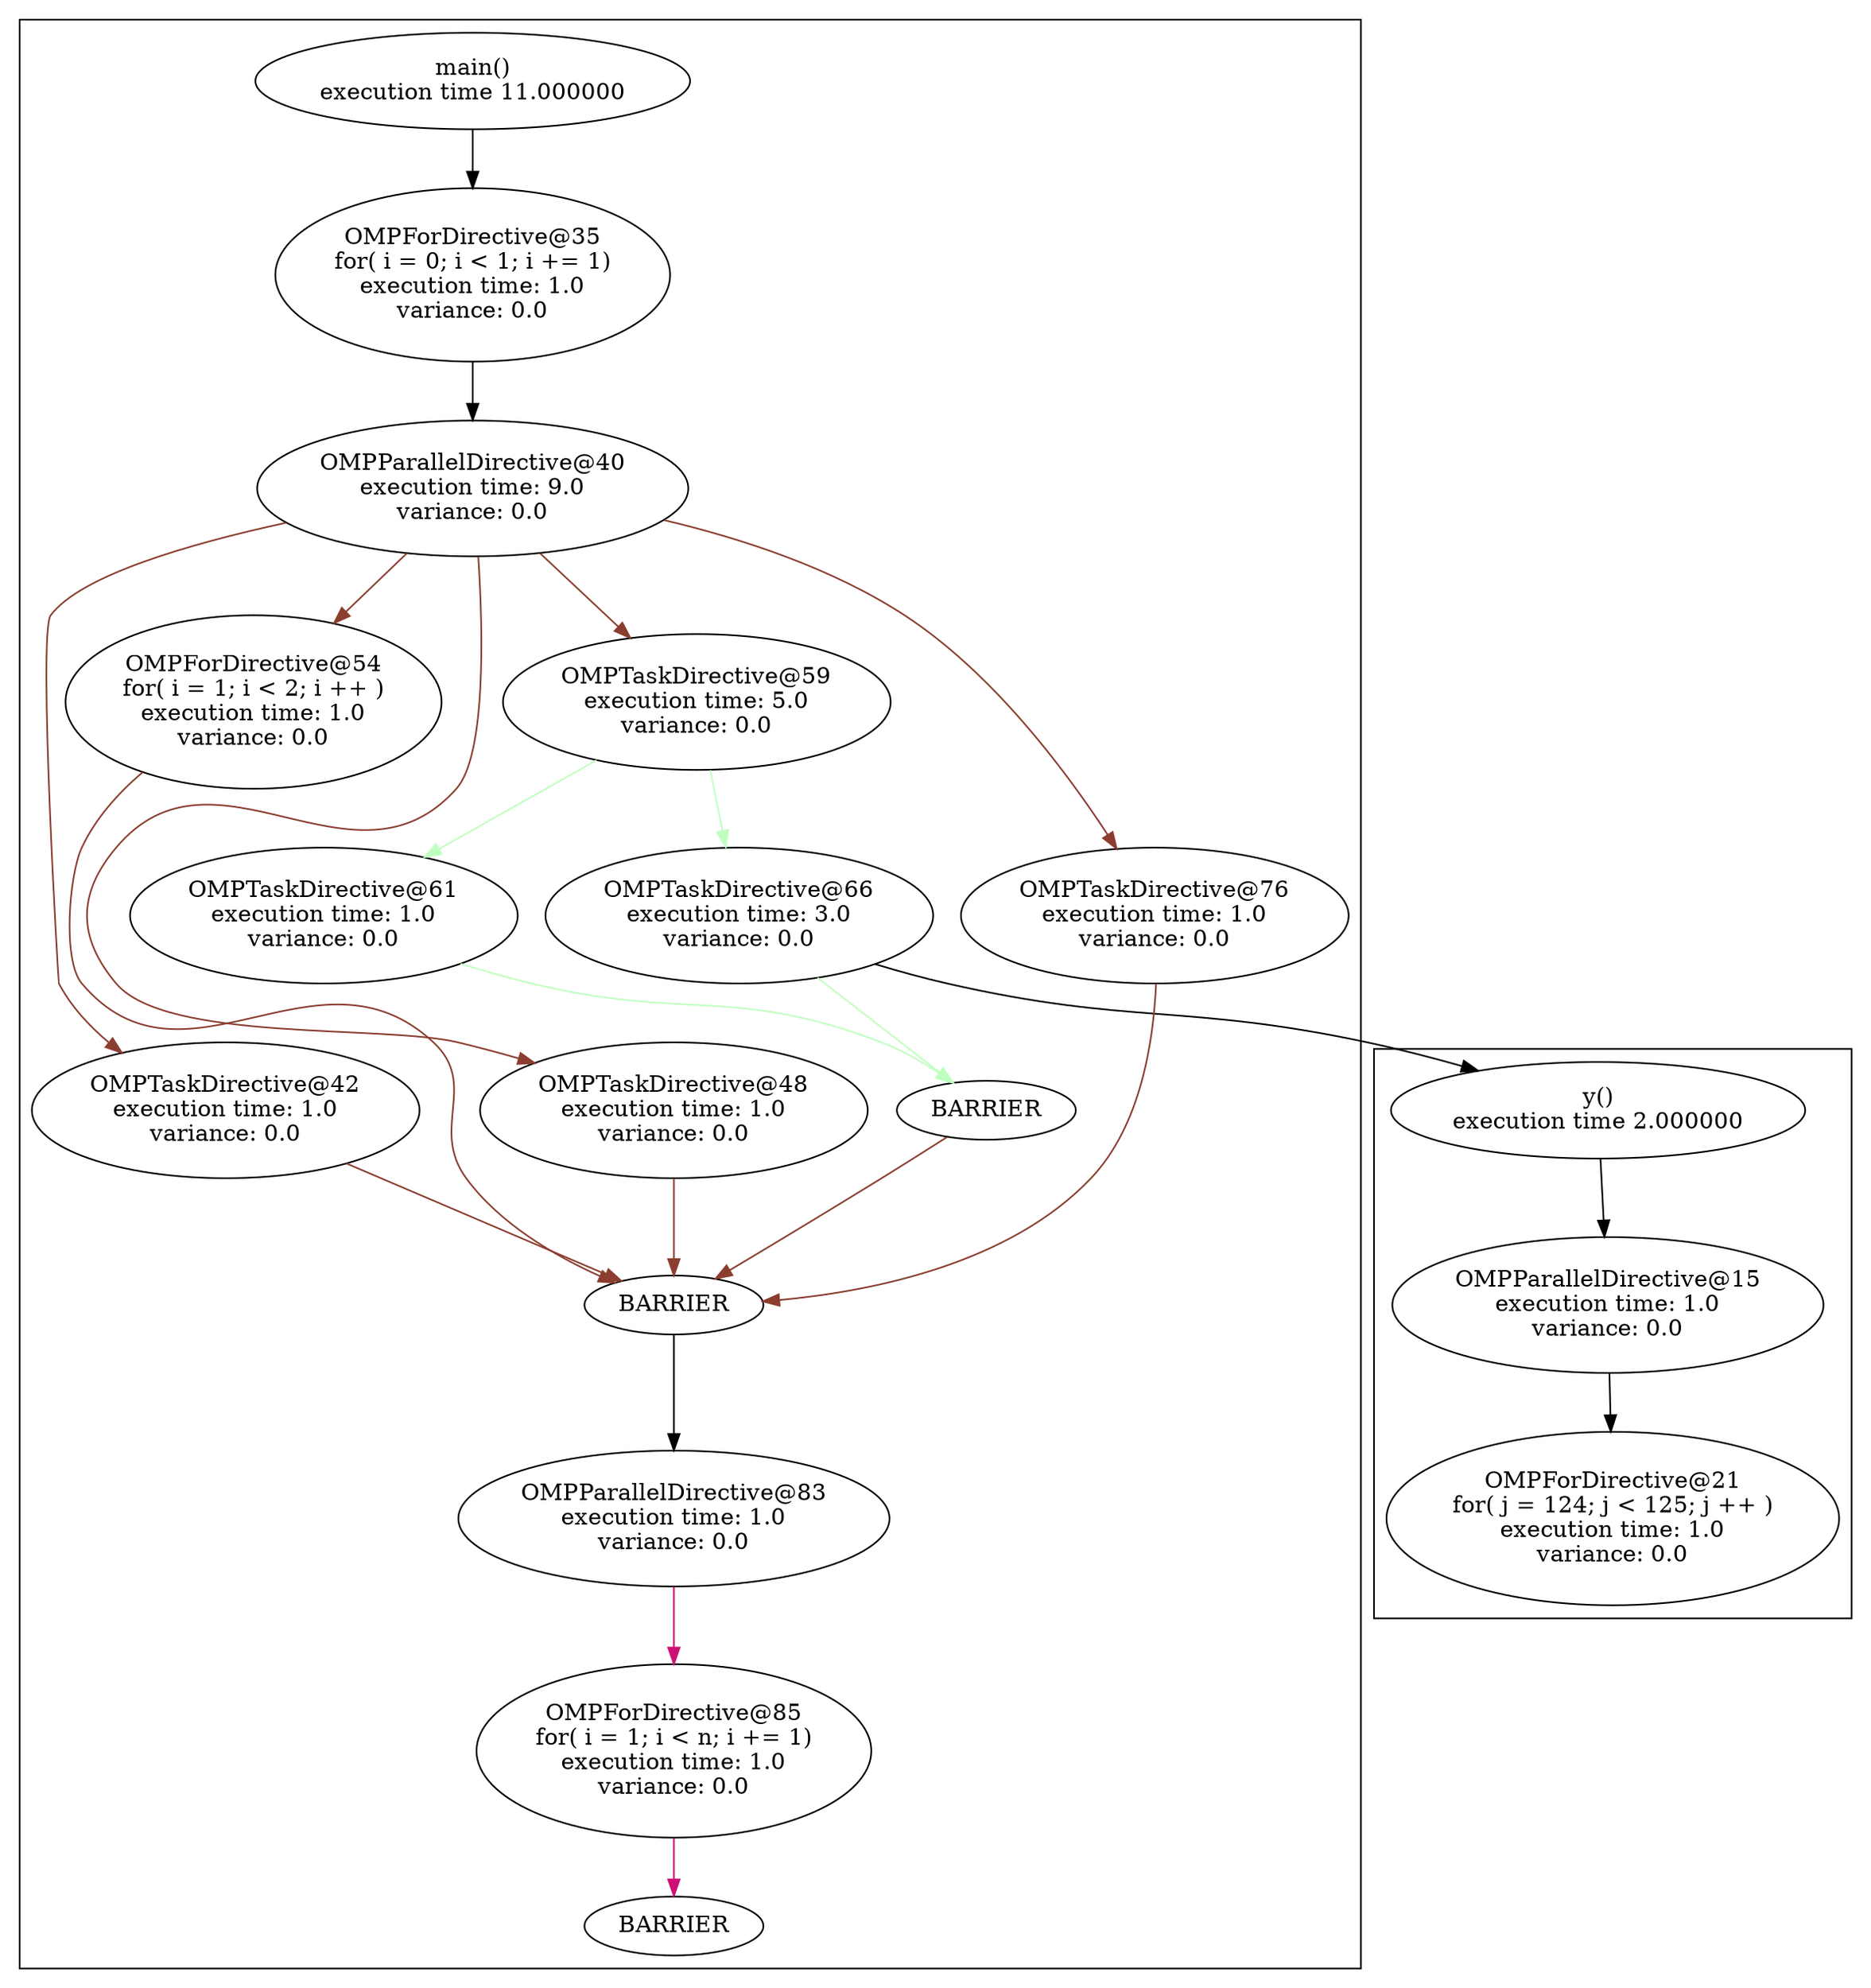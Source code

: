 digraph G {
	graph [bb="0,0,1032,1212",
		compound=true
	];
	node [label="\N"];
	subgraph cluster_0 {
		graph [bb="770,222,1024,572"];
		9		 [height=0.8171,
			label="y()\nexecution time 2.000000",
			pos="892,534",
			root=9,
			width=3.0342];
		15		 [height=1.1471,
			label="OMPParallelDirective@15\nexecution time: 1.0\nvariance: 0.0",
			pos="897,414",
			root=9,
			width=3.2896];
		9 -> 15		 [pos="e,895.29,455.34 893.21,504.44 893.71,492.7 894.3,478.74 894.86,465.39"];
		21		 [height=1.4771,
			label="OMPForDirective@21\nfor( j = 124; j < 125; j ++ )\nexecution time: 1.0\nvariance: 0.0",
			pos="897,283",
			root=9,
			width=3.257];
		15 -> 21		 [pos="e,897,336.64 897,372.54 897,364.36 897,355.58 897,346.84"];
	}
	subgraph cluster_1 {
		graph [bb="8,8,762,1204"];
		59		 [height=1.1471,
			label="OMPTaskDirective@59\nexecution time: 5.0\nvariance: 0.0",
			pos="385,785",
			root=28,
			width=2.9745];
		61		 [height=1.1471,
			label="OMPTaskDirective@61\nexecution time: 1.0\nvariance: 0.0",
			pos="183,654",
			root=28,
			width=2.9745];
		59 -> 61		 [color=darkseagreen1,
			pos="e,237.5,689.8 330.6,749.26 304.56,732.63 273.22,712.61 246.13,695.32"];
		66		 [height=1.1471,
			label="OMPTaskDirective@66\nexecution time: 3.0\nvariance: 0.0",
			pos="415,654",
			root=28,
			width=2.9745];
		59 -> 66		 [color=darkseagreen1,
			pos="e,405.62,695.32 394.41,743.54 397.23,731.41 400.36,717.96 403.31,705.28"];
		48		 [height=1.1471,
			label="OMPTaskDirective@48\nexecution time: 1.0\nvariance: 0.0",
			pos="375,534",
			root=28,
			width=2.9745];
		"40_end"		 [height=0.5,
			label=BARRIER,
			pos="375,414",
			root=28,
			width=1.4568];
		48 -> "40_end"		 [color=coral4,
			pos="e,375,432.29 375,492.39 375,475.87 375,457.21 375,442.35"];
		76		 [height=1.1471,
			label="OMPTaskDirective@76\nexecution time: 1.0\nvariance: 0.0",
			pos="647,654",
			root=28,
			width=2.9745];
		76 -> "40_end"		 [color=coral4,
			pos="e,426.93,417.06 649.42,612.62 649.35,576.67 643.42,524.83 614,492 569.18,441.98 491.74,424.28 437.18,418.11"];
		"59_end"		 [height=0.5,
			label=BARRIER,
			pos="553,534",
			root=28,
			width=1.4568];
		"59_end" -> "40_end"		 [color=coral4,
			pos="e,397.99,430.24 529.73,517.57 498.19,496.67 441.78,459.27 406.49,435.87"];
		28		 [height=0.8171,
			label="main()\nexecution time 11.000000",
			pos="259,1166",
			root=28,
			width=3.1674];
		35		 [height=1.4771,
			label="OMPForDirective@35\nfor( i = 0; i < 1; i += 1)\nexecution time: 1.0\nvariance: 0.0",
			pos="259,1047",
			root=28,
			width=2.8425];
		28 -> 35		 [pos="e,259,1100.5 259,1136.4 259,1128.5 259,1119.7 259,1110.7"];
		42		 [height=1.1471,
			label="OMPTaskDirective@42\nexecution time: 1.0\nvariance: 0.0",
			pos="123,534",
			root=28,
			width=2.9745];
		42 -> "40_end"		 [color=coral4,
			pos="e,345.15,428.98 189.87,501.69 236.38,479.91 296.79,451.62 335.73,433.39"];
		40		 [height=1.1471,
			label="OMPParallelDirective@40\nexecution time: 9.0\nvariance: 0.0",
			pos="259,916",
			root=28,
			width=3.2896];
		40 -> 59		 [color=coral4,
			pos="e,347.9,823.98 296.46,876.65 310.3,862.48 326.12,846.29 340.52,831.54"];
		40 -> 48		 [color=coral4,
			pos="e,298.02,562.83 262.32,874.67 265.31,827.29 266.84,752.54 249,732 194.94,669.74 119.34,759.71 67,696 43.301,667.15 43.227,640.79 \
67,612 120.89,546.74 172.17,597.63 254,576 265.22,573.03 276.92,569.56 288.42,565.93"];
		40 -> 76		 [color=coral4,
			pos="e,625.03,694.66 363.05,896.12 408.23,884.47 460.05,866.18 501,838 552.11,802.83 594.17,744.54 619.81,703.2"];
		40 -> 42		 [color=coral4,
			pos="e,67.684,569.43 144.44,905.16 100.36,895.13 54.134,875.59 27,838 18.974,826.88 31.534,612.95 32,612 38.578,598.56 48.701,586.57 \
59.841,576.28"];
		54		 [height=1.4771,
			label="OMPForDirective@54\nfor( i = 1; i < 2; i ++ )\nexecution time: 1.0\nvariance: 0.0",
			pos="138,785",
			root=28,
			width=2.8384];
		40 -> 54		 [color=coral4,
			pos="e,182.19,833.11 223.02,876.65 212.41,865.33 200.58,852.72 189.2,840.59"];
		61 -> "59_end"		 [color=darkseagreen1,
			pos="e,533.48,550.85 258.28,624.5 271.73,619.95 285.7,615.58 299,612 382.85,589.47 410.53,608.59 491,576 502.96,571.16 515.04,563.84 \
525.31,556.72"];
		35 -> 40		 [pos="e,259,957.55 259,993.53 259,985 259,976.18 259,967.69"];
		66 -> "59_end"		 [color=darkseagreen1,
			pos="e,534.43,550.88 458.29,615.99 480.69,596.83 507.33,574.05 526.63,557.54"];
		54 -> "40_end"		 [color=coral4,
			pos="e,342.74,428.25 79.095,741.33 65.708,728.42 53.295,713.07 46,696 38.665,678.83 34.072,626.36 46,612 101.76,544.88 175.8,636.16 239,\
576 266.8,549.54 237.04,523.47 259,492 277.54,465.43 308.47,445.57 333.73,432.69"];
		83		 [height=1.1471,
			label="OMPParallelDirective@83\nexecution time: 1.0\nvariance: 0.0",
			pos="375,283",
			root=28,
			width=3.2896];
		85		 [height=1.4771,
			label="OMPForDirective@85\nfor( i = 1; i < n; i += 1)\nexecution time: 1.0\nvariance: 0.0",
			pos="375,141",
			root=28,
			width=2.8425];
		83 -> 85		 [color=deeppink3,
			pos="e,375,194.41 375,241.51 375,230.02 375,217.24 375,204.77"];
		"83_end"		 [height=0.5,
			label=BARRIER,
			pos="375,34",
			root=28,
			width=1.4568];
		"40_end" -> 83		 [pos="e,375,324.31 375,395.87 375,380.19 375,356.19 375,334.43"];
		85 -> "83_end"		 [color=deeppink3,
			pos="e,375,52.46 375,87.808 375,79.132 375,70.445 375,62.694"];
	}
	66 -> 9	 [pos="e,828.15,558 489.56,624.34 503.21,619.75 517.43,615.41 531,612 633.48,586.28 663.2,600.43 766,576 783.12,571.93 801.26,566.63 818.27,\
561.21"];
}
